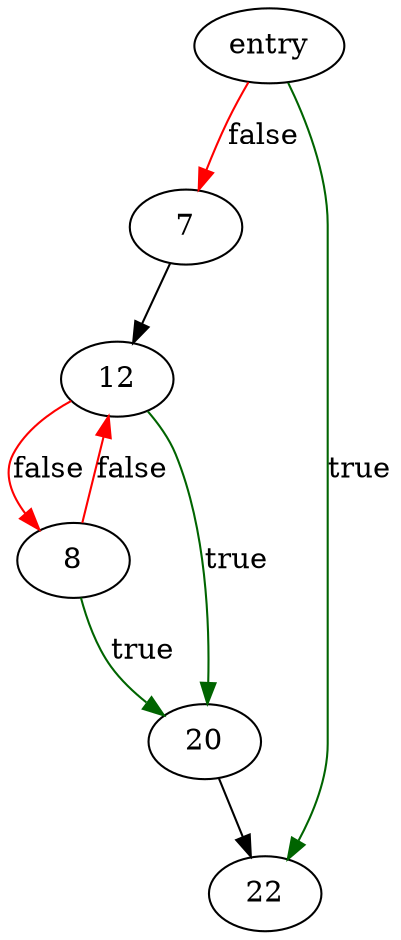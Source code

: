 digraph "argmatch_to_argument" {
	// Node definitions.
	4 [label=entry];
	7;
	8;
	12;
	20;
	22;

	// Edge definitions.
	4 -> 7 [
		color=red
		label=false
	];
	4 -> 22 [
		color=darkgreen
		label=true
	];
	7 -> 12;
	8 -> 12 [
		color=red
		label=false
	];
	8 -> 20 [
		color=darkgreen
		label=true
	];
	12 -> 8 [
		color=red
		label=false
	];
	12 -> 20 [
		color=darkgreen
		label=true
	];
	20 -> 22;
}